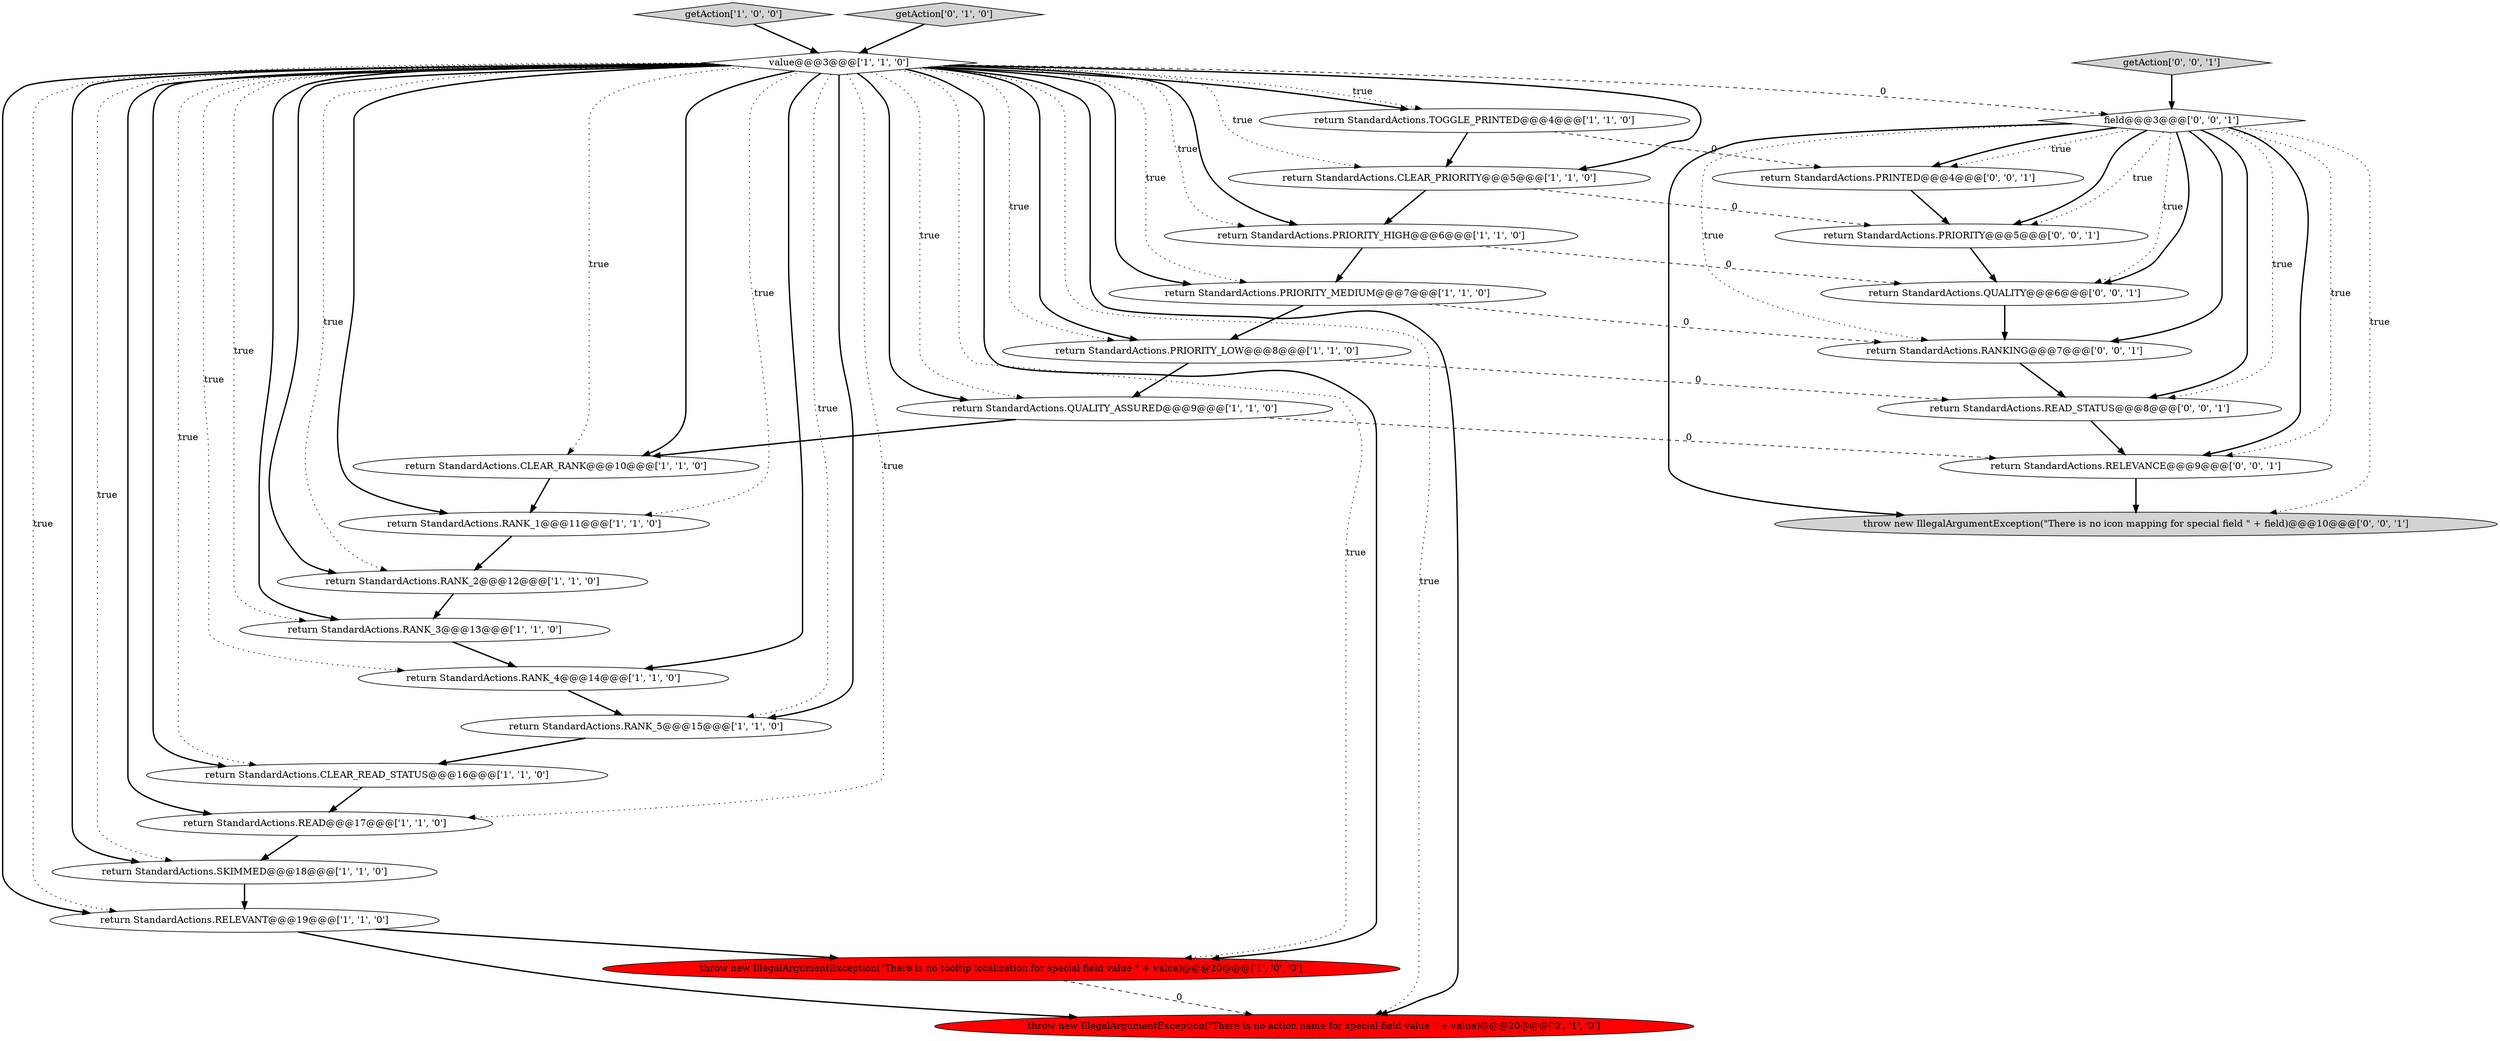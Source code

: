 digraph {
11 [style = filled, label = "return StandardActions.RELEVANT@@@19@@@['1', '1', '0']", fillcolor = white, shape = ellipse image = "AAA0AAABBB1BBB"];
3 [style = filled, label = "return StandardActions.RANK_3@@@13@@@['1', '1', '0']", fillcolor = white, shape = ellipse image = "AAA0AAABBB1BBB"];
24 [style = filled, label = "return StandardActions.QUALITY@@@6@@@['0', '0', '1']", fillcolor = white, shape = ellipse image = "AAA0AAABBB3BBB"];
19 [style = filled, label = "throw new IllegalArgumentException(\"There is no action name for special field value \" + value)@@@20@@@['0', '1', '0']", fillcolor = red, shape = ellipse image = "AAA1AAABBB2BBB"];
21 [style = filled, label = "getAction['0', '0', '1']", fillcolor = lightgray, shape = diamond image = "AAA0AAABBB3BBB"];
27 [style = filled, label = "return StandardActions.PRINTED@@@4@@@['0', '0', '1']", fillcolor = white, shape = ellipse image = "AAA0AAABBB3BBB"];
9 [style = filled, label = "return StandardActions.CLEAR_PRIORITY@@@5@@@['1', '1', '0']", fillcolor = white, shape = ellipse image = "AAA0AAABBB1BBB"];
13 [style = filled, label = "return StandardActions.CLEAR_READ_STATUS@@@16@@@['1', '1', '0']", fillcolor = white, shape = ellipse image = "AAA0AAABBB1BBB"];
26 [style = filled, label = "return StandardActions.READ_STATUS@@@8@@@['0', '0', '1']", fillcolor = white, shape = ellipse image = "AAA0AAABBB3BBB"];
14 [style = filled, label = "return StandardActions.PRIORITY_HIGH@@@6@@@['1', '1', '0']", fillcolor = white, shape = ellipse image = "AAA0AAABBB1BBB"];
23 [style = filled, label = "return StandardActions.PRIORITY@@@5@@@['0', '0', '1']", fillcolor = white, shape = ellipse image = "AAA0AAABBB3BBB"];
7 [style = filled, label = "return StandardActions.QUALITY_ASSURED@@@9@@@['1', '1', '0']", fillcolor = white, shape = ellipse image = "AAA0AAABBB1BBB"];
16 [style = filled, label = "return StandardActions.RANK_2@@@12@@@['1', '1', '0']", fillcolor = white, shape = ellipse image = "AAA0AAABBB1BBB"];
0 [style = filled, label = "getAction['1', '0', '0']", fillcolor = lightgray, shape = diamond image = "AAA0AAABBB1BBB"];
8 [style = filled, label = "throw new IllegalArgumentException(\"There is no tooltip localization for special field value \" + value)@@@20@@@['1', '0', '0']", fillcolor = red, shape = ellipse image = "AAA1AAABBB1BBB"];
1 [style = filled, label = "return StandardActions.RANK_5@@@15@@@['1', '1', '0']", fillcolor = white, shape = ellipse image = "AAA0AAABBB1BBB"];
10 [style = filled, label = "return StandardActions.SKIMMED@@@18@@@['1', '1', '0']", fillcolor = white, shape = ellipse image = "AAA0AAABBB1BBB"];
18 [style = filled, label = "return StandardActions.CLEAR_RANK@@@10@@@['1', '1', '0']", fillcolor = white, shape = ellipse image = "AAA0AAABBB1BBB"];
29 [style = filled, label = "return StandardActions.RELEVANCE@@@9@@@['0', '0', '1']", fillcolor = white, shape = ellipse image = "AAA0AAABBB3BBB"];
5 [style = filled, label = "return StandardActions.TOGGLE_PRINTED@@@4@@@['1', '1', '0']", fillcolor = white, shape = ellipse image = "AAA0AAABBB1BBB"];
4 [style = filled, label = "return StandardActions.PRIORITY_MEDIUM@@@7@@@['1', '1', '0']", fillcolor = white, shape = ellipse image = "AAA0AAABBB1BBB"];
22 [style = filled, label = "throw new IllegalArgumentException(\"There is no icon mapping for special field \" + field)@@@10@@@['0', '0', '1']", fillcolor = lightgray, shape = ellipse image = "AAA0AAABBB3BBB"];
6 [style = filled, label = "return StandardActions.RANK_4@@@14@@@['1', '1', '0']", fillcolor = white, shape = ellipse image = "AAA0AAABBB1BBB"];
12 [style = filled, label = "value@@@3@@@['1', '1', '0']", fillcolor = white, shape = diamond image = "AAA0AAABBB1BBB"];
20 [style = filled, label = "getAction['0', '1', '0']", fillcolor = lightgray, shape = diamond image = "AAA0AAABBB2BBB"];
2 [style = filled, label = "return StandardActions.RANK_1@@@11@@@['1', '1', '0']", fillcolor = white, shape = ellipse image = "AAA0AAABBB1BBB"];
28 [style = filled, label = "field@@@3@@@['0', '0', '1']", fillcolor = white, shape = diamond image = "AAA0AAABBB3BBB"];
15 [style = filled, label = "return StandardActions.PRIORITY_LOW@@@8@@@['1', '1', '0']", fillcolor = white, shape = ellipse image = "AAA0AAABBB1BBB"];
25 [style = filled, label = "return StandardActions.RANKING@@@7@@@['0', '0', '1']", fillcolor = white, shape = ellipse image = "AAA0AAABBB3BBB"];
17 [style = filled, label = "return StandardActions.READ@@@17@@@['1', '1', '0']", fillcolor = white, shape = ellipse image = "AAA0AAABBB1BBB"];
14->24 [style = dashed, label="0"];
16->3 [style = bold, label=""];
17->10 [style = bold, label=""];
12->3 [style = dotted, label="true"];
28->29 [style = bold, label=""];
12->17 [style = dotted, label="true"];
8->19 [style = dashed, label="0"];
12->5 [style = bold, label=""];
15->7 [style = bold, label=""];
5->9 [style = bold, label=""];
12->8 [style = dotted, label="true"];
26->29 [style = bold, label=""];
28->25 [style = dotted, label="true"];
0->12 [style = bold, label=""];
12->17 [style = bold, label=""];
12->2 [style = dotted, label="true"];
12->15 [style = bold, label=""];
12->11 [style = bold, label=""];
12->15 [style = dotted, label="true"];
12->1 [style = dotted, label="true"];
4->15 [style = bold, label=""];
3->6 [style = bold, label=""];
28->26 [style = bold, label=""];
12->18 [style = dotted, label="true"];
12->16 [style = bold, label=""];
18->2 [style = bold, label=""];
11->19 [style = bold, label=""];
12->9 [style = bold, label=""];
12->6 [style = bold, label=""];
12->1 [style = bold, label=""];
1->13 [style = bold, label=""];
9->23 [style = dashed, label="0"];
12->7 [style = bold, label=""];
21->28 [style = bold, label=""];
12->11 [style = dotted, label="true"];
28->29 [style = dotted, label="true"];
4->25 [style = dashed, label="0"];
12->13 [style = bold, label=""];
12->14 [style = dotted, label="true"];
6->1 [style = bold, label=""];
12->2 [style = bold, label=""];
13->17 [style = bold, label=""];
12->13 [style = dotted, label="true"];
12->10 [style = bold, label=""];
28->24 [style = dotted, label="true"];
14->4 [style = bold, label=""];
23->24 [style = bold, label=""];
5->27 [style = dashed, label="0"];
12->10 [style = dotted, label="true"];
12->16 [style = dotted, label="true"];
12->4 [style = bold, label=""];
12->5 [style = dotted, label="true"];
12->6 [style = dotted, label="true"];
12->19 [style = dotted, label="true"];
12->8 [style = bold, label=""];
28->23 [style = bold, label=""];
24->25 [style = bold, label=""];
28->26 [style = dotted, label="true"];
12->28 [style = dashed, label="0"];
25->26 [style = bold, label=""];
20->12 [style = bold, label=""];
12->14 [style = bold, label=""];
28->22 [style = dotted, label="true"];
12->18 [style = bold, label=""];
9->14 [style = bold, label=""];
7->18 [style = bold, label=""];
28->24 [style = bold, label=""];
28->23 [style = dotted, label="true"];
11->8 [style = bold, label=""];
28->25 [style = bold, label=""];
15->26 [style = dashed, label="0"];
27->23 [style = bold, label=""];
12->4 [style = dotted, label="true"];
12->3 [style = bold, label=""];
7->29 [style = dashed, label="0"];
28->27 [style = dotted, label="true"];
28->27 [style = bold, label=""];
29->22 [style = bold, label=""];
12->19 [style = bold, label=""];
12->7 [style = dotted, label="true"];
28->22 [style = bold, label=""];
12->9 [style = dotted, label="true"];
10->11 [style = bold, label=""];
2->16 [style = bold, label=""];
}
